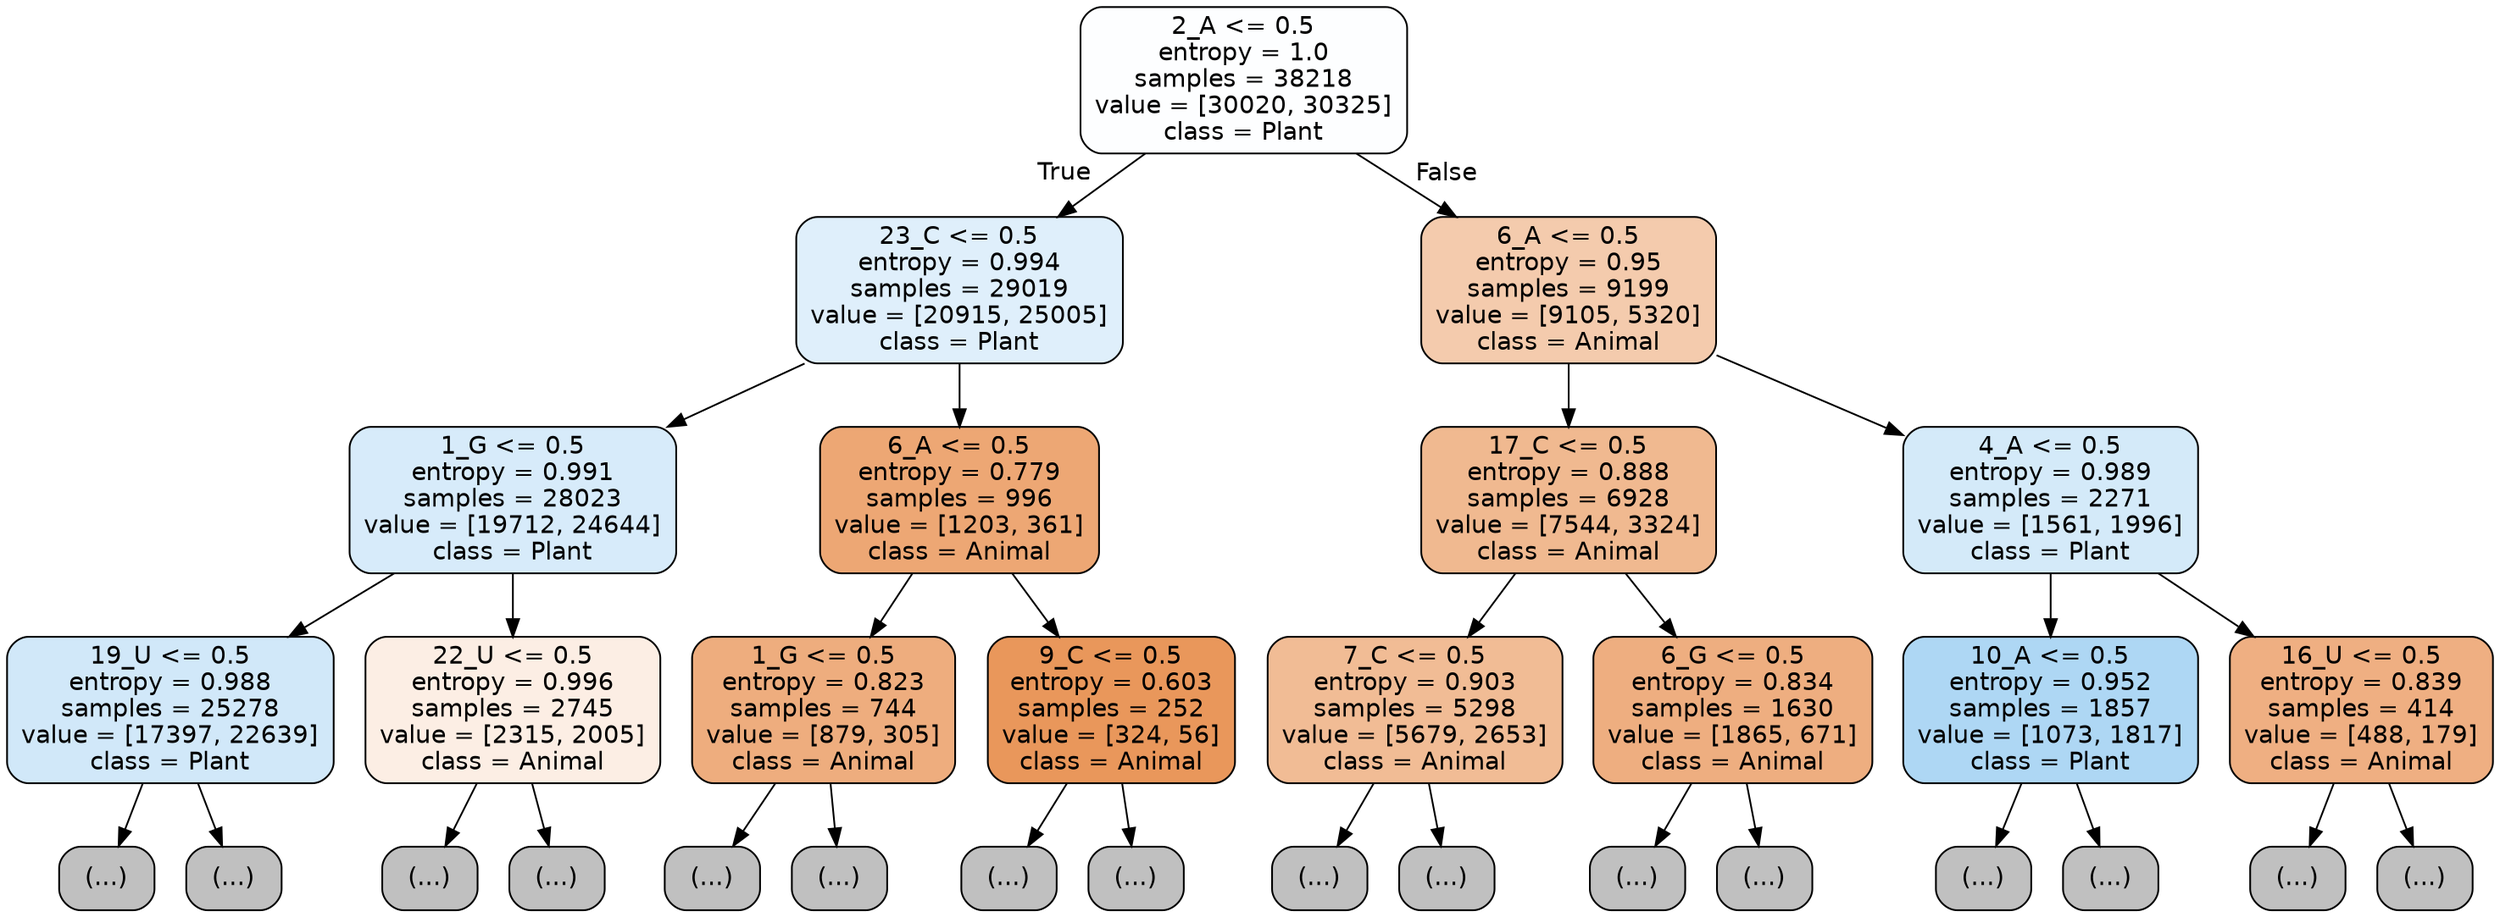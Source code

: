 digraph Tree {
node [shape=box, style="filled, rounded", color="black", fontname="helvetica"] ;
edge [fontname="helvetica"] ;
0 [label="2_A <= 0.5\nentropy = 1.0\nsamples = 38218\nvalue = [30020, 30325]\nclass = Plant", fillcolor="#fdfeff"] ;
1 [label="23_C <= 0.5\nentropy = 0.994\nsamples = 29019\nvalue = [20915, 25005]\nclass = Plant", fillcolor="#dfeffb"] ;
0 -> 1 [labeldistance=2.5, labelangle=45, headlabel="True"] ;
2 [label="1_G <= 0.5\nentropy = 0.991\nsamples = 28023\nvalue = [19712, 24644]\nclass = Plant", fillcolor="#d7ebfa"] ;
1 -> 2 ;
3 [label="19_U <= 0.5\nentropy = 0.988\nsamples = 25278\nvalue = [17397, 22639]\nclass = Plant", fillcolor="#d1e8f9"] ;
2 -> 3 ;
4 [label="(...)", fillcolor="#C0C0C0"] ;
3 -> 4 ;
7735 [label="(...)", fillcolor="#C0C0C0"] ;
3 -> 7735 ;
10484 [label="22_U <= 0.5\nentropy = 0.996\nsamples = 2745\nvalue = [2315, 2005]\nclass = Animal", fillcolor="#fceee4"] ;
2 -> 10484 ;
10485 [label="(...)", fillcolor="#C0C0C0"] ;
10484 -> 10485 ;
11992 [label="(...)", fillcolor="#C0C0C0"] ;
10484 -> 11992 ;
12159 [label="6_A <= 0.5\nentropy = 0.779\nsamples = 996\nvalue = [1203, 361]\nclass = Animal", fillcolor="#eda774"] ;
1 -> 12159 ;
12160 [label="1_G <= 0.5\nentropy = 0.823\nsamples = 744\nvalue = [879, 305]\nclass = Animal", fillcolor="#eead7e"] ;
12159 -> 12160 ;
12161 [label="(...)", fillcolor="#C0C0C0"] ;
12160 -> 12161 ;
12468 [label="(...)", fillcolor="#C0C0C0"] ;
12160 -> 12468 ;
12539 [label="9_C <= 0.5\nentropy = 0.603\nsamples = 252\nvalue = [324, 56]\nclass = Animal", fillcolor="#e9975b"] ;
12159 -> 12539 ;
12540 [label="(...)", fillcolor="#C0C0C0"] ;
12539 -> 12540 ;
12613 [label="(...)", fillcolor="#C0C0C0"] ;
12539 -> 12613 ;
12636 [label="6_A <= 0.5\nentropy = 0.95\nsamples = 9199\nvalue = [9105, 5320]\nclass = Animal", fillcolor="#f4cbad"] ;
0 -> 12636 [labeldistance=2.5, labelangle=-45, headlabel="False"] ;
12637 [label="17_C <= 0.5\nentropy = 0.888\nsamples = 6928\nvalue = [7544, 3324]\nclass = Animal", fillcolor="#f0b990"] ;
12636 -> 12637 ;
12638 [label="7_C <= 0.5\nentropy = 0.903\nsamples = 5298\nvalue = [5679, 2653]\nclass = Animal", fillcolor="#f1bc95"] ;
12637 -> 12638 ;
12639 [label="(...)", fillcolor="#C0C0C0"] ;
12638 -> 12639 ;
14644 [label="(...)", fillcolor="#C0C0C0"] ;
12638 -> 14644 ;
15141 [label="6_G <= 0.5\nentropy = 0.834\nsamples = 1630\nvalue = [1865, 671]\nclass = Animal", fillcolor="#eeae80"] ;
12637 -> 15141 ;
15142 [label="(...)", fillcolor="#C0C0C0"] ;
15141 -> 15142 ;
15549 [label="(...)", fillcolor="#C0C0C0"] ;
15141 -> 15549 ;
15794 [label="4_A <= 0.5\nentropy = 0.989\nsamples = 2271\nvalue = [1561, 1996]\nclass = Plant", fillcolor="#d4eaf9"] ;
12636 -> 15794 ;
15795 [label="10_A <= 0.5\nentropy = 0.952\nsamples = 1857\nvalue = [1073, 1817]\nclass = Plant", fillcolor="#aed7f4"] ;
15794 -> 15795 ;
15796 [label="(...)", fillcolor="#C0C0C0"] ;
15795 -> 15796 ;
16325 [label="(...)", fillcolor="#C0C0C0"] ;
15795 -> 16325 ;
16536 [label="16_U <= 0.5\nentropy = 0.839\nsamples = 414\nvalue = [488, 179]\nclass = Animal", fillcolor="#efaf82"] ;
15794 -> 16536 ;
16537 [label="(...)", fillcolor="#C0C0C0"] ;
16536 -> 16537 ;
16698 [label="(...)", fillcolor="#C0C0C0"] ;
16536 -> 16698 ;
}